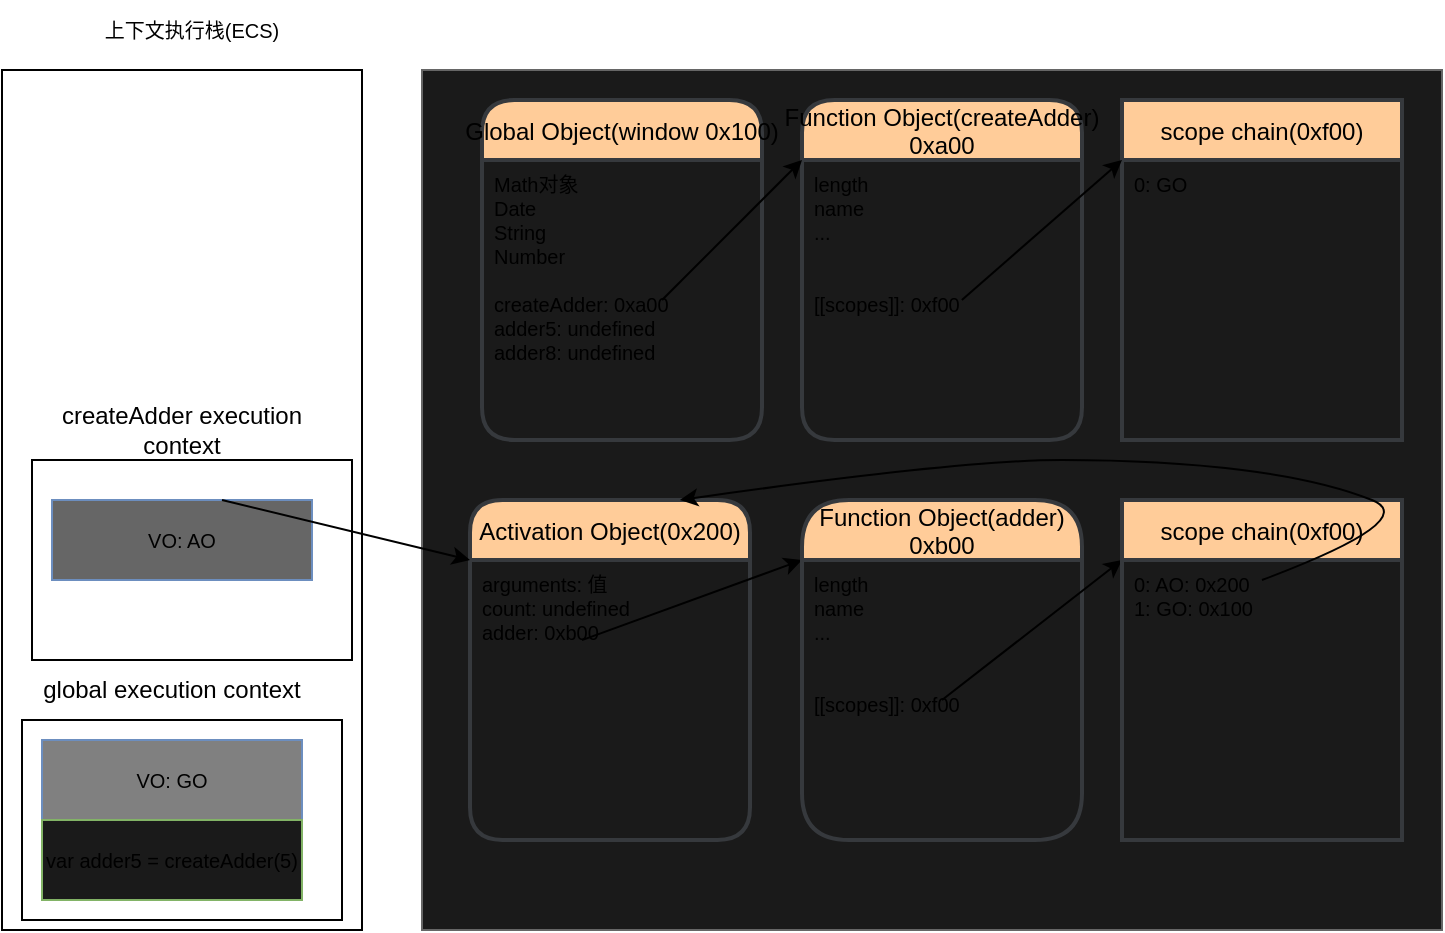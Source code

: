 <mxfile>
    <diagram id="AXxatCRUKznqka62ZePl" name="第一次createAdder()形成执行上下文">
        <mxGraphModel dx="735" dy="614" grid="1" gridSize="10" guides="1" tooltips="1" connect="1" arrows="1" fold="1" page="1" pageScale="1" pageWidth="827" pageHeight="1169" math="0" shadow="0">
            <root>
                <mxCell id="0"/>
                <mxCell id="1" parent="0"/>
                <mxCell id="D4nUY28Q-Z6qgroRna0m-1" value="" style="rounded=0;whiteSpace=wrap;html=1;" parent="1" vertex="1">
                    <mxGeometry x="40" y="155" width="180" height="430" as="geometry"/>
                </mxCell>
                <mxCell id="D4nUY28Q-Z6qgroRna0m-2" value="" style="rounded=0;whiteSpace=wrap;html=1;fillColor=#1A1A1A;strokeColor=#666666;fontColor=#333333;" parent="1" vertex="1">
                    <mxGeometry x="250" y="155" width="510" height="430" as="geometry"/>
                </mxCell>
                <mxCell id="D4nUY28Q-Z6qgroRna0m-3" value="Global Object(window 0x100)" style="swimlane;childLayout=stackLayout;horizontal=1;startSize=30;horizontalStack=0;rounded=1;fontSize=12;fontStyle=0;strokeWidth=2;resizeParent=0;resizeLast=1;shadow=0;dashed=0;align=center;fillColor=#ffcc99;strokeColor=#36393d;arcSize=18;" parent="1" vertex="1">
                    <mxGeometry x="280" y="170" width="140" height="170" as="geometry"/>
                </mxCell>
                <mxCell id="D4nUY28Q-Z6qgroRna0m-4" value="Math对象&#10;Date&#10;String&#10;Number&#10;&#10;createAdder: 0xa00&#10;adder5: undefined&#10;adder8: undefined" style="align=left;strokeColor=none;fillColor=none;spacingLeft=4;fontSize=10;verticalAlign=top;resizable=0;rotatable=0;part=1;" parent="D4nUY28Q-Z6qgroRna0m-3" vertex="1">
                    <mxGeometry y="30" width="140" height="140" as="geometry"/>
                </mxCell>
                <mxCell id="D4nUY28Q-Z6qgroRna0m-5" value="上下文执行栈(ECS)" style="text;html=1;strokeColor=none;fillColor=none;align=center;verticalAlign=middle;whiteSpace=wrap;rounded=0;fontSize=10;" parent="1" vertex="1">
                    <mxGeometry x="90" y="120" width="90" height="30" as="geometry"/>
                </mxCell>
                <mxCell id="D4nUY28Q-Z6qgroRna0m-6" value="" style="rounded=0;whiteSpace=wrap;html=1;fontSize=10;" parent="1" vertex="1">
                    <mxGeometry x="50" y="480" width="160" height="100" as="geometry"/>
                </mxCell>
                <mxCell id="D4nUY28Q-Z6qgroRna0m-7" value="VO: GO" style="rounded=0;whiteSpace=wrap;html=1;fontSize=10;fillColor=#808080;strokeColor=#6c8ebf;" parent="1" vertex="1">
                    <mxGeometry x="60" y="490" width="130" height="40" as="geometry"/>
                </mxCell>
                <mxCell id="D4nUY28Q-Z6qgroRna0m-8" value="var adder5 = createAdder(5)" style="rounded=0;whiteSpace=wrap;html=1;fontSize=10;fillColor=#1A1A1A;strokeColor=#82b366;" parent="1" vertex="1">
                    <mxGeometry x="60" y="530" width="130" height="40" as="geometry"/>
                </mxCell>
                <mxCell id="D4nUY28Q-Z6qgroRna0m-9" value="Function Object(createAdder)&#10;0xa00" style="swimlane;childLayout=stackLayout;horizontal=1;startSize=30;horizontalStack=0;rounded=1;fontSize=12;fontStyle=0;strokeWidth=2;resizeParent=0;resizeLast=1;shadow=0;dashed=0;align=center;fillColor=#ffcc99;strokeColor=#36393d;arcSize=18;" parent="1" vertex="1">
                    <mxGeometry x="440" y="170" width="140" height="170" as="geometry"/>
                </mxCell>
                <mxCell id="D4nUY28Q-Z6qgroRna0m-10" value="length&#10;name&#10;...&#10;&#10;&#10;[[scopes]]: 0xf00" style="align=left;strokeColor=none;fillColor=none;spacingLeft=4;fontSize=10;verticalAlign=top;resizable=0;rotatable=0;part=1;" parent="D4nUY28Q-Z6qgroRna0m-9" vertex="1">
                    <mxGeometry y="30" width="140" height="140" as="geometry"/>
                </mxCell>
                <mxCell id="D4nUY28Q-Z6qgroRna0m-12" value="scope chain(0xf00)" style="swimlane;childLayout=stackLayout;horizontal=1;startSize=30;horizontalStack=0;rounded=1;fontSize=12;fontStyle=0;strokeWidth=2;resizeParent=0;resizeLast=1;shadow=0;dashed=0;align=center;fillColor=#ffcc99;strokeColor=#36393d;arcSize=0;" parent="1" vertex="1">
                    <mxGeometry x="600" y="170" width="140" height="170" as="geometry"/>
                </mxCell>
                <mxCell id="D4nUY28Q-Z6qgroRna0m-13" value="0: GO" style="align=left;strokeColor=none;fillColor=none;spacingLeft=4;fontSize=10;verticalAlign=top;resizable=0;rotatable=0;part=1;" parent="D4nUY28Q-Z6qgroRna0m-12" vertex="1">
                    <mxGeometry y="30" width="140" height="140" as="geometry"/>
                </mxCell>
                <mxCell id="D4nUY28Q-Z6qgroRna0m-14" value="" style="endArrow=classic;html=1;entryX=0;entryY=0;entryDx=0;entryDy=0;exitX=0.643;exitY=0.5;exitDx=0;exitDy=0;exitPerimeter=0;" parent="1" source="D4nUY28Q-Z6qgroRna0m-4" target="D4nUY28Q-Z6qgroRna0m-10" edge="1">
                    <mxGeometry width="50" height="50" relative="1" as="geometry">
                        <mxPoint x="440" y="450" as="sourcePoint"/>
                        <mxPoint x="490" y="400" as="targetPoint"/>
                    </mxGeometry>
                </mxCell>
                <mxCell id="D4nUY28Q-Z6qgroRna0m-15" value="" style="endArrow=classic;html=1;entryX=0;entryY=0;entryDx=0;entryDy=0;exitX=0.571;exitY=0.5;exitDx=0;exitDy=0;exitPerimeter=0;" parent="1" source="D4nUY28Q-Z6qgroRna0m-10" edge="1">
                    <mxGeometry width="50" height="50" relative="1" as="geometry">
                        <mxPoint x="530.02" y="270" as="sourcePoint"/>
                        <mxPoint x="600.0" y="200.0" as="targetPoint"/>
                    </mxGeometry>
                </mxCell>
                <mxCell id="D4nUY28Q-Z6qgroRna0m-16" value="global execution context" style="text;html=1;strokeColor=none;fillColor=none;align=center;verticalAlign=middle;whiteSpace=wrap;rounded=0;" parent="1" vertex="1">
                    <mxGeometry x="50" y="450" width="150" height="30" as="geometry"/>
                </mxCell>
                <mxCell id="D4nUY28Q-Z6qgroRna0m-17" value="createAdder execution context" style="text;html=1;strokeColor=none;fillColor=none;align=center;verticalAlign=middle;whiteSpace=wrap;rounded=0;" parent="1" vertex="1">
                    <mxGeometry x="50" y="320" width="160" height="30" as="geometry"/>
                </mxCell>
                <mxCell id="D4nUY28Q-Z6qgroRna0m-18" value="" style="rounded=0;whiteSpace=wrap;html=1;fontSize=10;" parent="1" vertex="1">
                    <mxGeometry x="55" y="350" width="160" height="100" as="geometry"/>
                </mxCell>
                <mxCell id="D4nUY28Q-Z6qgroRna0m-19" value="VO: AO" style="rounded=0;whiteSpace=wrap;html=1;fontSize=10;fillColor=#666666;strokeColor=#6c8ebf;" parent="1" vertex="1">
                    <mxGeometry x="65" y="370" width="130" height="40" as="geometry"/>
                </mxCell>
                <mxCell id="D4nUY28Q-Z6qgroRna0m-20" value="Activation Object(0x200)" style="swimlane;childLayout=stackLayout;horizontal=1;startSize=30;horizontalStack=0;rounded=1;fontSize=12;fontStyle=0;strokeWidth=2;resizeParent=0;resizeLast=1;shadow=0;dashed=0;align=center;fillColor=#ffcc99;strokeColor=#36393d;arcSize=18;" parent="1" vertex="1">
                    <mxGeometry x="274" y="370" width="140" height="170" as="geometry"/>
                </mxCell>
                <mxCell id="D4nUY28Q-Z6qgroRna0m-21" value="" style="endArrow=classic;html=1;entryX=0;entryY=0;entryDx=0;entryDy=0;exitX=0.4;exitY=0.286;exitDx=0;exitDy=0;exitPerimeter=0;" parent="D4nUY28Q-Z6qgroRna0m-20" source="D4nUY28Q-Z6qgroRna0m-22" edge="1">
                    <mxGeometry width="50" height="50" relative="1" as="geometry">
                        <mxPoint x="96.02" y="100" as="sourcePoint"/>
                        <mxPoint x="166" y="30" as="targetPoint"/>
                    </mxGeometry>
                </mxCell>
                <mxCell id="D4nUY28Q-Z6qgroRna0m-22" value="arguments: 值&#10;count: undefined&#10;adder: 0xb00" style="align=left;strokeColor=none;fillColor=none;spacingLeft=4;fontSize=10;verticalAlign=top;resizable=0;rotatable=0;part=1;" parent="D4nUY28Q-Z6qgroRna0m-20" vertex="1">
                    <mxGeometry y="30" width="140" height="140" as="geometry"/>
                </mxCell>
                <mxCell id="D4nUY28Q-Z6qgroRna0m-23" value="Function Object(adder)&#10;0xb00" style="swimlane;childLayout=stackLayout;horizontal=1;startSize=30;horizontalStack=0;rounded=1;fontSize=12;fontStyle=0;strokeWidth=2;resizeParent=0;resizeLast=1;shadow=0;dashed=0;align=center;fillColor=#ffcc99;strokeColor=#36393d;arcSize=26;" parent="1" vertex="1">
                    <mxGeometry x="440" y="370" width="140" height="170" as="geometry"/>
                </mxCell>
                <mxCell id="D4nUY28Q-Z6qgroRna0m-24" value="" style="endArrow=classic;html=1;entryX=0;entryY=0;entryDx=0;entryDy=0;exitX=0.571;exitY=0.5;exitDx=0;exitDy=0;exitPerimeter=0;" parent="D4nUY28Q-Z6qgroRna0m-23" target="D4nUY28Q-Z6qgroRna0m-27" edge="1">
                    <mxGeometry width="50" height="50" relative="1" as="geometry">
                        <mxPoint x="70.0" y="100" as="sourcePoint"/>
                        <mxPoint x="150.06" y="30" as="targetPoint"/>
                    </mxGeometry>
                </mxCell>
                <mxCell id="D4nUY28Q-Z6qgroRna0m-25" value="length&#10;name&#10;...&#10;&#10;&#10;[[scopes]]: 0xf00" style="align=left;strokeColor=none;fillColor=none;spacingLeft=4;fontSize=10;verticalAlign=top;resizable=0;rotatable=0;part=1;" parent="D4nUY28Q-Z6qgroRna0m-23" vertex="1">
                    <mxGeometry y="30" width="140" height="140" as="geometry"/>
                </mxCell>
                <mxCell id="D4nUY28Q-Z6qgroRna0m-26" value="scope chain(0xf00)" style="swimlane;childLayout=stackLayout;horizontal=1;startSize=30;horizontalStack=0;rounded=1;fontSize=12;fontStyle=0;strokeWidth=2;resizeParent=0;resizeLast=1;shadow=0;dashed=0;align=center;fillColor=#ffcc99;strokeColor=#36393d;arcSize=0;" parent="1" vertex="1">
                    <mxGeometry x="600" y="370" width="140" height="170" as="geometry"/>
                </mxCell>
                <mxCell id="18ObV4sVGDqjwWv7Kxka-2" value="" style="curved=1;endArrow=classic;html=1;fontSize=10;entryX=0.75;entryY=0;entryDx=0;entryDy=0;" parent="D4nUY28Q-Z6qgroRna0m-26" target="D4nUY28Q-Z6qgroRna0m-20" edge="1">
                    <mxGeometry width="50" height="50" relative="1" as="geometry">
                        <mxPoint x="70" y="40" as="sourcePoint"/>
                        <mxPoint x="120" y="-10" as="targetPoint"/>
                        <Array as="points">
                            <mxPoint x="150" y="10"/>
                            <mxPoint x="100" y="-10"/>
                            <mxPoint x="20" y="-20"/>
                            <mxPoint x="-80" y="-20"/>
                        </Array>
                    </mxGeometry>
                </mxCell>
                <mxCell id="D4nUY28Q-Z6qgroRna0m-27" value="0: AO: 0x200&#10;1: GO: 0x100" style="align=left;strokeColor=none;fillColor=none;spacingLeft=4;fontSize=10;verticalAlign=top;resizable=0;rotatable=0;part=1;" parent="D4nUY28Q-Z6qgroRna0m-26" vertex="1">
                    <mxGeometry y="30" width="140" height="140" as="geometry"/>
                </mxCell>
                <mxCell id="D4nUY28Q-Z6qgroRna0m-29" value="" style="endArrow=classic;html=1;entryX=0;entryY=0;entryDx=0;entryDy=0;exitX=0.4;exitY=0.286;exitDx=0;exitDy=0;exitPerimeter=0;" parent="1" target="D4nUY28Q-Z6qgroRna0m-22" edge="1">
                    <mxGeometry width="50" height="50" relative="1" as="geometry">
                        <mxPoint x="150" y="370" as="sourcePoint"/>
                        <mxPoint x="260" y="329.96" as="targetPoint"/>
                    </mxGeometry>
                </mxCell>
            </root>
        </mxGraphModel>
    </diagram>
    <diagram id="uLGjIXd_daF9JAu25Qmv" name="第一次调用createAdder">
        <mxGraphModel dx="735" dy="614" grid="1" gridSize="10" guides="1" tooltips="1" connect="1" arrows="1" fold="1" page="1" pageScale="1" pageWidth="827" pageHeight="1169" math="0" shadow="0">
            <root>
                <mxCell id="0"/>
                <mxCell id="1" parent="0"/>
                <mxCell id="2" value="" style="rounded=0;whiteSpace=wrap;html=1;" parent="1" vertex="1">
                    <mxGeometry x="40" y="155" width="180" height="430" as="geometry"/>
                </mxCell>
                <mxCell id="3" value="" style="rounded=0;whiteSpace=wrap;html=1;fillColor=#1A1A1A;strokeColor=#666666;fontColor=#333333;" parent="1" vertex="1">
                    <mxGeometry x="250" y="155" width="510" height="430" as="geometry"/>
                </mxCell>
                <mxCell id="14" value="Global Object(window 0x100)" style="swimlane;childLayout=stackLayout;horizontal=1;startSize=30;horizontalStack=0;rounded=1;fontSize=12;fontStyle=0;strokeWidth=2;resizeParent=0;resizeLast=1;shadow=0;dashed=0;align=center;fillColor=#ffcc99;strokeColor=#36393d;arcSize=18;" parent="1" vertex="1">
                    <mxGeometry x="280" y="170" width="140" height="170" as="geometry"/>
                </mxCell>
                <mxCell id="15" value="Math对象&#10;Date&#10;String&#10;Number&#10;&#10;createAdder: 0xa00&#10;adder5: 0xb00&#10;adder8: undefined" style="align=left;strokeColor=none;fillColor=none;spacingLeft=4;fontSize=10;verticalAlign=top;resizable=0;rotatable=0;part=1;" parent="14" vertex="1">
                    <mxGeometry y="30" width="140" height="140" as="geometry"/>
                </mxCell>
                <mxCell id="16" value="上下文执行栈(ECS)" style="text;html=1;strokeColor=none;fillColor=none;align=center;verticalAlign=middle;whiteSpace=wrap;rounded=0;fontSize=10;" parent="1" vertex="1">
                    <mxGeometry x="90" y="120" width="90" height="30" as="geometry"/>
                </mxCell>
                <mxCell id="17" value="" style="rounded=0;whiteSpace=wrap;html=1;fontSize=10;" parent="1" vertex="1">
                    <mxGeometry x="50" y="480" width="160" height="100" as="geometry"/>
                </mxCell>
                <mxCell id="22" value="VO: GO" style="rounded=0;whiteSpace=wrap;html=1;fontSize=10;fillColor=#808080;strokeColor=#6c8ebf;" parent="1" vertex="1">
                    <mxGeometry x="60" y="490" width="130" height="40" as="geometry"/>
                </mxCell>
                <mxCell id="ojZpSLEChP-QJi4USLrU-22" value="var adder5 = 0xb00" style="rounded=0;whiteSpace=wrap;html=1;fontSize=10;fillColor=#1A1A1A;strokeColor=#82b366;" parent="1" vertex="1">
                    <mxGeometry x="60" y="530" width="130" height="40" as="geometry"/>
                </mxCell>
                <mxCell id="27" value="Function Object(createAdder)&#10;0xa00" style="swimlane;childLayout=stackLayout;horizontal=1;startSize=30;horizontalStack=0;rounded=1;fontSize=12;fontStyle=0;strokeWidth=2;resizeParent=0;resizeLast=1;shadow=0;dashed=0;align=center;fillColor=#ffcc99;strokeColor=#36393d;arcSize=18;" parent="1" vertex="1">
                    <mxGeometry x="440" y="170" width="140" height="170" as="geometry"/>
                </mxCell>
                <mxCell id="28" value="length&#10;name&#10;...&#10;&#10;&#10;[[scopes]]: 0xf00" style="align=left;strokeColor=none;fillColor=none;spacingLeft=4;fontSize=10;verticalAlign=top;resizable=0;rotatable=0;part=1;" parent="27" vertex="1">
                    <mxGeometry y="30" width="140" height="140" as="geometry"/>
                </mxCell>
                <mxCell id="31" value="scope chain(0xf00)" style="swimlane;childLayout=stackLayout;horizontal=1;startSize=30;horizontalStack=0;rounded=1;fontSize=12;fontStyle=0;strokeWidth=2;resizeParent=0;resizeLast=1;shadow=0;dashed=0;align=center;fillColor=#ffcc99;strokeColor=#36393d;arcSize=0;" parent="1" vertex="1">
                    <mxGeometry x="600" y="170" width="140" height="170" as="geometry"/>
                </mxCell>
                <mxCell id="32" value="0: GO" style="align=left;strokeColor=none;fillColor=none;spacingLeft=4;fontSize=10;verticalAlign=top;resizable=0;rotatable=0;part=1;" parent="31" vertex="1">
                    <mxGeometry y="30" width="140" height="140" as="geometry"/>
                </mxCell>
                <mxCell id="35" value="" style="endArrow=classic;html=1;entryX=0;entryY=0;entryDx=0;entryDy=0;exitX=0.643;exitY=0.5;exitDx=0;exitDy=0;exitPerimeter=0;" parent="1" source="15" target="28" edge="1">
                    <mxGeometry width="50" height="50" relative="1" as="geometry">
                        <mxPoint x="440" y="450" as="sourcePoint"/>
                        <mxPoint x="490" y="400" as="targetPoint"/>
                    </mxGeometry>
                </mxCell>
                <mxCell id="36" value="" style="endArrow=classic;html=1;entryX=0;entryY=0;entryDx=0;entryDy=0;exitX=0.571;exitY=0.5;exitDx=0;exitDy=0;exitPerimeter=0;" parent="1" source="28" edge="1">
                    <mxGeometry width="50" height="50" relative="1" as="geometry">
                        <mxPoint x="530.02" y="270" as="sourcePoint"/>
                        <mxPoint x="600" y="200" as="targetPoint"/>
                    </mxGeometry>
                </mxCell>
                <mxCell id="37" value="global execution context" style="text;html=1;strokeColor=none;fillColor=none;align=center;verticalAlign=middle;whiteSpace=wrap;rounded=0;" parent="1" vertex="1">
                    <mxGeometry x="50" y="450" width="150" height="30" as="geometry"/>
                </mxCell>
                <mxCell id="39" value="createAdder execution context" style="text;html=1;strokeColor=none;fillColor=none;align=center;verticalAlign=middle;whiteSpace=wrap;rounded=0;" parent="1" vertex="1">
                    <mxGeometry x="50" y="320" width="160" height="30" as="geometry"/>
                </mxCell>
                <mxCell id="40" value="" style="rounded=0;whiteSpace=wrap;html=1;fontSize=10;" parent="1" vertex="1">
                    <mxGeometry x="55" y="350" width="160" height="100" as="geometry"/>
                </mxCell>
                <mxCell id="41" value="VO: AO" style="rounded=0;whiteSpace=wrap;html=1;fontSize=10;fillColor=#808080;strokeColor=#6c8ebf;" parent="1" vertex="1">
                    <mxGeometry x="70" y="360" width="130" height="40" as="geometry"/>
                </mxCell>
                <mxCell id="42" value="Activation Object(0x200)" style="swimlane;childLayout=stackLayout;horizontal=1;startSize=30;horizontalStack=0;rounded=1;fontSize=12;fontStyle=0;strokeWidth=2;resizeParent=0;resizeLast=1;shadow=0;dashed=0;align=center;fillColor=#ffcc99;strokeColor=#36393d;arcSize=18;" parent="1" vertex="1">
                    <mxGeometry x="274" y="370" width="140" height="170" as="geometry"/>
                </mxCell>
                <mxCell id="49" value="" style="endArrow=classic;html=1;entryX=0;entryY=0;entryDx=0;entryDy=0;exitX=0.4;exitY=0.286;exitDx=0;exitDy=0;exitPerimeter=0;" parent="42" source="43" edge="1">
                    <mxGeometry width="50" height="50" relative="1" as="geometry">
                        <mxPoint x="96.02" y="100" as="sourcePoint"/>
                        <mxPoint x="166" y="30" as="targetPoint"/>
                    </mxGeometry>
                </mxCell>
                <mxCell id="43" value="arguments: 值&#10;count: 5&#10;adder: 0xb00" style="align=left;strokeColor=none;fillColor=none;spacingLeft=4;fontSize=10;verticalAlign=top;resizable=0;rotatable=0;part=1;" parent="42" vertex="1">
                    <mxGeometry y="30" width="140" height="140" as="geometry"/>
                </mxCell>
                <mxCell id="44" value="Function Object(adder)&#10;0xb00" style="swimlane;childLayout=stackLayout;horizontal=1;startSize=30;horizontalStack=0;rounded=1;fontSize=12;fontStyle=0;strokeWidth=2;resizeParent=0;resizeLast=1;shadow=0;dashed=0;align=center;fillColor=#ffcc99;strokeColor=#36393d;arcSize=26;" parent="1" vertex="1">
                    <mxGeometry x="435" y="370" width="140" height="170" as="geometry"/>
                </mxCell>
                <mxCell id="48" value="" style="endArrow=classic;html=1;exitX=0.571;exitY=0.5;exitDx=0;exitDy=0;exitPerimeter=0;entryX=0;entryY=0;entryDx=0;entryDy=0;" parent="44" target="46" edge="1">
                    <mxGeometry width="50" height="50" relative="1" as="geometry">
                        <mxPoint x="70.0" y="100" as="sourcePoint"/>
                        <mxPoint x="150.06" y="30" as="targetPoint"/>
                    </mxGeometry>
                </mxCell>
                <mxCell id="45" value="length&#10;name&#10;...&#10;&#10;&#10;[[scopes]]: 0xf00" style="align=left;strokeColor=none;fillColor=none;spacingLeft=4;fontSize=10;verticalAlign=top;resizable=0;rotatable=0;part=1;" parent="44" vertex="1">
                    <mxGeometry y="30" width="140" height="140" as="geometry"/>
                </mxCell>
                <mxCell id="46" value="scope chain(0xf00)" style="swimlane;childLayout=stackLayout;horizontal=1;startSize=30;horizontalStack=0;rounded=1;fontSize=12;fontStyle=0;strokeWidth=2;resizeParent=0;resizeLast=1;shadow=0;dashed=0;align=center;fillColor=#ffcc99;strokeColor=#36393d;arcSize=0;" parent="1" vertex="1">
                    <mxGeometry x="600" y="370" width="140" height="170" as="geometry"/>
                </mxCell>
                <mxCell id="47" value="0: AO: 0x200&#10;1: GO: 0x100" style="align=left;strokeColor=none;fillColor=none;spacingLeft=4;fontSize=10;verticalAlign=top;resizable=0;rotatable=0;part=1;" parent="46" vertex="1">
                    <mxGeometry y="30" width="140" height="140" as="geometry"/>
                </mxCell>
                <mxCell id="50" value="" style="endArrow=classic;html=1;exitX=0.571;exitY=0.5;exitDx=0;exitDy=0;exitPerimeter=0;" parent="1" edge="1">
                    <mxGeometry width="50" height="50" relative="1" as="geometry">
                        <mxPoint x="650" y="410" as="sourcePoint"/>
                        <mxPoint x="410" y="390" as="targetPoint"/>
                        <Array as="points"/>
                    </mxGeometry>
                </mxCell>
                <mxCell id="51" value="" style="endArrow=classic;html=1;entryX=0;entryY=0;entryDx=0;entryDy=0;exitX=0.4;exitY=0.286;exitDx=0;exitDy=0;exitPerimeter=0;" parent="1" target="43" edge="1">
                    <mxGeometry width="50" height="50" relative="1" as="geometry">
                        <mxPoint x="150" y="370.0" as="sourcePoint"/>
                        <mxPoint x="260" y="329.96" as="targetPoint"/>
                    </mxGeometry>
                </mxCell>
                <mxCell id="52" value="" style="endArrow=classic;html=1;exitX=0.429;exitY=0.643;exitDx=0;exitDy=0;exitPerimeter=0;" parent="1" source="15" target="44" edge="1">
                    <mxGeometry width="50" height="50" relative="1" as="geometry">
                        <mxPoint x="360" y="290" as="sourcePoint"/>
                        <mxPoint x="429.98" y="220" as="targetPoint"/>
                    </mxGeometry>
                </mxCell>
            </root>
        </mxGraphModel>
    </diagram>
    <diagram name="调用createAdder完成" id="d71PNtZi-C5DhMlJVRgf">
        <mxGraphModel dx="735" dy="614" grid="1" gridSize="10" guides="1" tooltips="1" connect="1" arrows="1" fold="1" page="1" pageScale="1" pageWidth="827" pageHeight="1169" math="0" shadow="0">
            <root>
                <mxCell id="Z9lB0SXn3vbgjqZ5-MK4-0"/>
                <mxCell id="Z9lB0SXn3vbgjqZ5-MK4-1" parent="Z9lB0SXn3vbgjqZ5-MK4-0"/>
                <mxCell id="Z9lB0SXn3vbgjqZ5-MK4-2" value="" style="rounded=0;whiteSpace=wrap;html=1;" parent="Z9lB0SXn3vbgjqZ5-MK4-1" vertex="1">
                    <mxGeometry x="40" y="305" width="180" height="430" as="geometry"/>
                </mxCell>
                <mxCell id="Z9lB0SXn3vbgjqZ5-MK4-3" value="" style="rounded=0;whiteSpace=wrap;html=1;fillColor=#1A1A1A;strokeColor=#666666;fontColor=#333333;" parent="Z9lB0SXn3vbgjqZ5-MK4-1" vertex="1">
                    <mxGeometry x="250" y="155" width="510" height="605" as="geometry"/>
                </mxCell>
                <mxCell id="Z9lB0SXn3vbgjqZ5-MK4-4" value="Global Object(window 0x100)" style="swimlane;childLayout=stackLayout;horizontal=1;startSize=30;horizontalStack=0;rounded=1;fontSize=12;fontStyle=0;strokeWidth=2;resizeParent=0;resizeLast=1;shadow=0;dashed=0;align=center;fillColor=#ffcc99;strokeColor=#36393d;arcSize=18;" parent="Z9lB0SXn3vbgjqZ5-MK4-1" vertex="1">
                    <mxGeometry x="280" y="170" width="140" height="170" as="geometry"/>
                </mxCell>
                <mxCell id="Z9lB0SXn3vbgjqZ5-MK4-5" value="Math对象&#10;Date&#10;String&#10;Number&#10;&#10;createAdder: 0xa00&#10;adder5: 0xb00&#10;adder8: undefined" style="align=left;strokeColor=none;fillColor=none;spacingLeft=4;fontSize=10;verticalAlign=top;resizable=0;rotatable=0;part=1;" parent="Z9lB0SXn3vbgjqZ5-MK4-4" vertex="1">
                    <mxGeometry y="30" width="140" height="140" as="geometry"/>
                </mxCell>
                <mxCell id="Z9lB0SXn3vbgjqZ5-MK4-6" value="上下文执行栈(ECS)" style="text;html=1;strokeColor=none;fillColor=none;align=center;verticalAlign=middle;whiteSpace=wrap;rounded=0;fontSize=10;" parent="Z9lB0SXn3vbgjqZ5-MK4-1" vertex="1">
                    <mxGeometry x="90" y="270" width="90" height="30" as="geometry"/>
                </mxCell>
                <mxCell id="Z9lB0SXn3vbgjqZ5-MK4-7" value="" style="rounded=0;whiteSpace=wrap;html=1;fontSize=10;" parent="Z9lB0SXn3vbgjqZ5-MK4-1" vertex="1">
                    <mxGeometry x="50" y="630" width="160" height="100" as="geometry"/>
                </mxCell>
                <mxCell id="Z9lB0SXn3vbgjqZ5-MK4-8" value="VO: GO" style="rounded=0;whiteSpace=wrap;html=1;fontSize=10;fillColor=#333333;strokeColor=#6c8ebf;" parent="Z9lB0SXn3vbgjqZ5-MK4-1" vertex="1">
                    <mxGeometry x="60" y="640" width="130" height="40" as="geometry"/>
                </mxCell>
                <mxCell id="Z9lB0SXn3vbgjqZ5-MK4-9" value="var adder5 = 0xb00" style="rounded=0;whiteSpace=wrap;html=1;fontSize=10;fillColor=#808080;strokeColor=#82b366;" parent="Z9lB0SXn3vbgjqZ5-MK4-1" vertex="1">
                    <mxGeometry x="60" y="680" width="130" height="40" as="geometry"/>
                </mxCell>
                <mxCell id="Z9lB0SXn3vbgjqZ5-MK4-10" value="Function Object(createAdder)&#10;0xa00" style="swimlane;childLayout=stackLayout;horizontal=1;startSize=30;horizontalStack=0;rounded=1;fontSize=12;fontStyle=0;strokeWidth=2;resizeParent=0;resizeLast=1;shadow=0;dashed=0;align=center;fillColor=#ffcc99;strokeColor=#36393d;arcSize=18;" parent="Z9lB0SXn3vbgjqZ5-MK4-1" vertex="1">
                    <mxGeometry x="440" y="170" width="140" height="170" as="geometry"/>
                </mxCell>
                <mxCell id="Z9lB0SXn3vbgjqZ5-MK4-11" value="length&#10;name&#10;...&#10;&#10;&#10;[[scopes]]: 0xf00" style="align=left;strokeColor=none;fillColor=none;spacingLeft=4;fontSize=10;verticalAlign=top;resizable=0;rotatable=0;part=1;" parent="Z9lB0SXn3vbgjqZ5-MK4-10" vertex="1">
                    <mxGeometry y="30" width="140" height="140" as="geometry"/>
                </mxCell>
                <mxCell id="Z9lB0SXn3vbgjqZ5-MK4-12" value="scope chain(0xf00)" style="swimlane;childLayout=stackLayout;horizontal=1;startSize=30;horizontalStack=0;rounded=1;fontSize=12;fontStyle=0;strokeWidth=2;resizeParent=0;resizeLast=1;shadow=0;dashed=0;align=center;fillColor=#ffcc99;strokeColor=#36393d;arcSize=0;" parent="Z9lB0SXn3vbgjqZ5-MK4-1" vertex="1">
                    <mxGeometry x="600" y="170" width="140" height="170" as="geometry"/>
                </mxCell>
                <mxCell id="Z9lB0SXn3vbgjqZ5-MK4-13" value="0: GO" style="align=left;strokeColor=none;fillColor=none;spacingLeft=4;fontSize=10;verticalAlign=top;resizable=0;rotatable=0;part=1;" parent="Z9lB0SXn3vbgjqZ5-MK4-12" vertex="1">
                    <mxGeometry y="30" width="140" height="140" as="geometry"/>
                </mxCell>
                <mxCell id="Z9lB0SXn3vbgjqZ5-MK4-14" value="" style="endArrow=classic;html=1;entryX=0;entryY=0;entryDx=0;entryDy=0;exitX=0.643;exitY=0.5;exitDx=0;exitDy=0;exitPerimeter=0;" parent="Z9lB0SXn3vbgjqZ5-MK4-1" source="Z9lB0SXn3vbgjqZ5-MK4-5" target="Z9lB0SXn3vbgjqZ5-MK4-11" edge="1">
                    <mxGeometry width="50" height="50" relative="1" as="geometry">
                        <mxPoint x="440" y="450" as="sourcePoint"/>
                        <mxPoint x="490" y="400" as="targetPoint"/>
                    </mxGeometry>
                </mxCell>
                <mxCell id="Z9lB0SXn3vbgjqZ5-MK4-15" value="" style="endArrow=classic;html=1;entryX=0;entryY=0;entryDx=0;entryDy=0;exitX=0.571;exitY=0.5;exitDx=0;exitDy=0;exitPerimeter=0;" parent="Z9lB0SXn3vbgjqZ5-MK4-1" source="Z9lB0SXn3vbgjqZ5-MK4-11" edge="1">
                    <mxGeometry width="50" height="50" relative="1" as="geometry">
                        <mxPoint x="530.02" y="270" as="sourcePoint"/>
                        <mxPoint x="600" y="200" as="targetPoint"/>
                    </mxGeometry>
                </mxCell>
                <mxCell id="Z9lB0SXn3vbgjqZ5-MK4-16" value="global execution context" style="text;html=1;strokeColor=none;fillColor=none;align=center;verticalAlign=middle;whiteSpace=wrap;rounded=0;" parent="Z9lB0SXn3vbgjqZ5-MK4-1" vertex="1">
                    <mxGeometry x="50" y="600" width="150" height="30" as="geometry"/>
                </mxCell>
                <mxCell id="Z9lB0SXn3vbgjqZ5-MK4-20" value="Activation Object(0x200)" style="swimlane;childLayout=stackLayout;horizontal=1;startSize=30;horizontalStack=0;rounded=1;fontSize=12;fontStyle=0;strokeWidth=2;resizeParent=0;resizeLast=1;shadow=0;dashed=0;align=center;fillColor=#ffcc99;strokeColor=#36393d;arcSize=18;" parent="Z9lB0SXn3vbgjqZ5-MK4-1" vertex="1">
                    <mxGeometry x="274" y="370" width="140" height="170" as="geometry"/>
                </mxCell>
                <mxCell id="Z9lB0SXn3vbgjqZ5-MK4-21" value="" style="endArrow=classic;html=1;entryX=0;entryY=0;entryDx=0;entryDy=0;exitX=0.4;exitY=0.286;exitDx=0;exitDy=0;exitPerimeter=0;" parent="Z9lB0SXn3vbgjqZ5-MK4-20" source="Z9lB0SXn3vbgjqZ5-MK4-22" edge="1">
                    <mxGeometry width="50" height="50" relative="1" as="geometry">
                        <mxPoint x="96.02" y="100" as="sourcePoint"/>
                        <mxPoint x="166" y="30" as="targetPoint"/>
                    </mxGeometry>
                </mxCell>
                <mxCell id="Z9lB0SXn3vbgjqZ5-MK4-22" value="arguments: 值&#10;count: 5&#10;adder: 0xb00" style="align=left;strokeColor=none;fillColor=none;spacingLeft=4;fontSize=10;verticalAlign=top;resizable=0;rotatable=0;part=1;" parent="Z9lB0SXn3vbgjqZ5-MK4-20" vertex="1">
                    <mxGeometry y="30" width="140" height="140" as="geometry"/>
                </mxCell>
                <mxCell id="Z9lB0SXn3vbgjqZ5-MK4-23" value="Function Object(adder)&#10;0xb00" style="swimlane;childLayout=stackLayout;horizontal=1;startSize=30;horizontalStack=0;rounded=1;fontSize=12;fontStyle=0;strokeWidth=2;resizeParent=0;resizeLast=1;shadow=0;dashed=0;align=center;fillColor=#ffcc99;strokeColor=#36393d;arcSize=26;" parent="Z9lB0SXn3vbgjqZ5-MK4-1" vertex="1">
                    <mxGeometry x="440" y="370" width="140" height="170" as="geometry"/>
                </mxCell>
                <mxCell id="Z9lB0SXn3vbgjqZ5-MK4-24" value="" style="endArrow=classic;html=1;entryX=0;entryY=0;entryDx=0;entryDy=0;exitX=0.571;exitY=0.5;exitDx=0;exitDy=0;exitPerimeter=0;" parent="Z9lB0SXn3vbgjqZ5-MK4-23" target="Z9lB0SXn3vbgjqZ5-MK4-27" edge="1">
                    <mxGeometry width="50" height="50" relative="1" as="geometry">
                        <mxPoint x="70.0" y="100" as="sourcePoint"/>
                        <mxPoint x="150.06" y="30" as="targetPoint"/>
                    </mxGeometry>
                </mxCell>
                <mxCell id="Z9lB0SXn3vbgjqZ5-MK4-25" value="length&#10;name&#10;...&#10;&#10;&#10;[[scopes]]: 0xf00" style="align=left;strokeColor=none;fillColor=none;spacingLeft=4;fontSize=10;verticalAlign=top;resizable=0;rotatable=0;part=1;" parent="Z9lB0SXn3vbgjqZ5-MK4-23" vertex="1">
                    <mxGeometry y="30" width="140" height="140" as="geometry"/>
                </mxCell>
                <mxCell id="Z9lB0SXn3vbgjqZ5-MK4-26" value="scope chain(0xf00)" style="swimlane;childLayout=stackLayout;horizontal=1;startSize=30;horizontalStack=0;rounded=1;fontSize=12;fontStyle=0;strokeWidth=2;resizeParent=0;resizeLast=1;shadow=0;dashed=0;align=center;fillColor=#ffcc99;strokeColor=#36393d;arcSize=0;" parent="Z9lB0SXn3vbgjqZ5-MK4-1" vertex="1">
                    <mxGeometry x="600" y="370" width="140" height="170" as="geometry"/>
                </mxCell>
                <mxCell id="Z9lB0SXn3vbgjqZ5-MK4-27" value="0: AO: 0x200&#10;1: GO: 0x100" style="align=left;strokeColor=none;fillColor=none;spacingLeft=4;fontSize=10;verticalAlign=top;resizable=0;rotatable=0;part=1;" parent="Z9lB0SXn3vbgjqZ5-MK4-26" vertex="1">
                    <mxGeometry y="30" width="140" height="140" as="geometry"/>
                </mxCell>
                <mxCell id="Z9lB0SXn3vbgjqZ5-MK4-28" value="" style="endArrow=classic;html=1;entryX=0.997;entryY=0.059;entryDx=0;entryDy=0;exitX=0.571;exitY=0.5;exitDx=0;exitDy=0;exitPerimeter=0;entryPerimeter=0;" parent="Z9lB0SXn3vbgjqZ5-MK4-1" target="Z9lB0SXn3vbgjqZ5-MK4-20" edge="1">
                    <mxGeometry width="50" height="50" relative="1" as="geometry">
                        <mxPoint x="650" y="410" as="sourcePoint"/>
                        <mxPoint x="740" y="340" as="targetPoint"/>
                    </mxGeometry>
                </mxCell>
                <mxCell id="Z9lB0SXn3vbgjqZ5-MK4-30" value="" style="endArrow=classic;html=1;exitX=0.429;exitY=0.643;exitDx=0;exitDy=0;exitPerimeter=0;" parent="Z9lB0SXn3vbgjqZ5-MK4-1" source="Z9lB0SXn3vbgjqZ5-MK4-5" target="Z9lB0SXn3vbgjqZ5-MK4-23" edge="1">
                    <mxGeometry width="50" height="50" relative="1" as="geometry">
                        <mxPoint x="360" y="290" as="sourcePoint"/>
                        <mxPoint x="429.98" y="220" as="targetPoint"/>
                    </mxGeometry>
                </mxCell>
                <mxCell id="Z9lB0SXn3vbgjqZ5-MK4-31" value="" style="rounded=0;whiteSpace=wrap;html=1;fontSize=10;" parent="Z9lB0SXn3vbgjqZ5-MK4-1" vertex="1">
                    <mxGeometry x="55" y="490" width="160" height="100" as="geometry"/>
                </mxCell>
                <mxCell id="Z9lB0SXn3vbgjqZ5-MK4-32" value="adder5 execution context" style="text;html=1;strokeColor=none;fillColor=none;align=center;verticalAlign=middle;whiteSpace=wrap;rounded=0;" parent="Z9lB0SXn3vbgjqZ5-MK4-1" vertex="1">
                    <mxGeometry x="60" y="450" width="150" height="30" as="geometry"/>
                </mxCell>
                <mxCell id="Z9lB0SXn3vbgjqZ5-MK4-33" value="VO: AO&lt;br&gt;scope chain: [AO, GO]" style="rounded=0;whiteSpace=wrap;html=1;fontSize=10;fillColor=#4D4D4D;strokeColor=#6c8ebf;" parent="Z9lB0SXn3vbgjqZ5-MK4-1" vertex="1">
                    <mxGeometry x="70" y="490" width="130" height="40" as="geometry"/>
                </mxCell>
                <mxCell id="Z9lB0SXn3vbgjqZ5-MK4-35" value="Activation Object(0x300)" style="swimlane;childLayout=stackLayout;horizontal=1;startSize=30;horizontalStack=0;rounded=1;fontSize=12;fontStyle=0;strokeWidth=2;resizeParent=0;resizeLast=1;shadow=0;dashed=0;align=center;fillColor=#ffcc99;strokeColor=#36393d;arcSize=22;" parent="Z9lB0SXn3vbgjqZ5-MK4-1" vertex="1">
                    <mxGeometry x="280" y="560" width="140" height="170" as="geometry"/>
                </mxCell>
                <mxCell id="Z9lB0SXn3vbgjqZ5-MK4-37" value="arguments: 值&#10;num: 100" style="align=left;strokeColor=none;fillColor=none;spacingLeft=4;fontSize=10;verticalAlign=top;resizable=0;rotatable=0;part=1;" parent="Z9lB0SXn3vbgjqZ5-MK4-35" vertex="1">
                    <mxGeometry y="30" width="140" height="140" as="geometry"/>
                </mxCell>
                <mxCell id="Z9lB0SXn3vbgjqZ5-MK4-38" value="5 + 100" style="rounded=0;whiteSpace=wrap;html=1;fontSize=10;fillColor=#999999;strokeColor=#82b366;" parent="Z9lB0SXn3vbgjqZ5-MK4-1" vertex="1">
                    <mxGeometry x="70" y="530" width="130" height="40" as="geometry"/>
                </mxCell>
            </root>
        </mxGraphModel>
    </diagram>
    <diagram name="内部adder执行完成" id="-HvT800K83DOkvHYuETx">
        <mxGraphModel dx="735" dy="614" grid="1" gridSize="10" guides="1" tooltips="1" connect="1" arrows="1" fold="1" page="1" pageScale="1" pageWidth="827" pageHeight="1169" math="0" shadow="0">
            <root>
                <mxCell id="6tX-nENttijxk0GGNf23-0"/>
                <mxCell id="6tX-nENttijxk0GGNf23-1" parent="6tX-nENttijxk0GGNf23-0"/>
                <mxCell id="6tX-nENttijxk0GGNf23-2" value="" style="rounded=0;whiteSpace=wrap;html=1;" parent="6tX-nENttijxk0GGNf23-1" vertex="1">
                    <mxGeometry x="40" y="305" width="180" height="430" as="geometry"/>
                </mxCell>
                <mxCell id="6tX-nENttijxk0GGNf23-3" value="" style="rounded=0;whiteSpace=wrap;html=1;fillColor=#1A1A1A;strokeColor=#666666;fontColor=#333333;" parent="6tX-nENttijxk0GGNf23-1" vertex="1">
                    <mxGeometry x="250" y="155" width="510" height="605" as="geometry"/>
                </mxCell>
                <mxCell id="6tX-nENttijxk0GGNf23-4" value="Global Object(window 0x100)" style="swimlane;childLayout=stackLayout;horizontal=1;startSize=30;horizontalStack=0;rounded=1;fontSize=12;fontStyle=0;strokeWidth=2;resizeParent=0;resizeLast=1;shadow=0;dashed=0;align=center;fillColor=#ffcc99;strokeColor=#36393d;arcSize=18;" parent="6tX-nENttijxk0GGNf23-1" vertex="1">
                    <mxGeometry x="280" y="170" width="140" height="170" as="geometry"/>
                </mxCell>
                <mxCell id="6tX-nENttijxk0GGNf23-5" value="Math对象&#10;Date&#10;String&#10;Number&#10;&#10;createAdder: 0xa00&#10;adder5: 0xb00&#10;adder8: undefined" style="align=left;strokeColor=none;fillColor=none;spacingLeft=4;fontSize=10;verticalAlign=top;resizable=0;rotatable=0;part=1;" parent="6tX-nENttijxk0GGNf23-4" vertex="1">
                    <mxGeometry y="30" width="140" height="140" as="geometry"/>
                </mxCell>
                <mxCell id="6tX-nENttijxk0GGNf23-6" value="上下文执行栈(ECS)" style="text;html=1;strokeColor=none;fillColor=none;align=center;verticalAlign=middle;whiteSpace=wrap;rounded=0;fontSize=10;" parent="6tX-nENttijxk0GGNf23-1" vertex="1">
                    <mxGeometry x="90" y="270" width="90" height="30" as="geometry"/>
                </mxCell>
                <mxCell id="6tX-nENttijxk0GGNf23-7" value="" style="rounded=0;whiteSpace=wrap;html=1;fontSize=10;" parent="6tX-nENttijxk0GGNf23-1" vertex="1">
                    <mxGeometry x="50" y="630" width="160" height="100" as="geometry"/>
                </mxCell>
                <mxCell id="6tX-nENttijxk0GGNf23-8" value="VO: GO" style="rounded=0;whiteSpace=wrap;html=1;fontSize=10;fillColor=#1A1A1A;strokeColor=#6c8ebf;" parent="6tX-nENttijxk0GGNf23-1" vertex="1">
                    <mxGeometry x="60" y="640" width="130" height="40" as="geometry"/>
                </mxCell>
                <mxCell id="6tX-nENttijxk0GGNf23-9" value="var adder5 = 0xb00" style="rounded=0;whiteSpace=wrap;html=1;fontSize=10;fillColor=#999999;strokeColor=#82b366;" parent="6tX-nENttijxk0GGNf23-1" vertex="1">
                    <mxGeometry x="60" y="680" width="130" height="40" as="geometry"/>
                </mxCell>
                <mxCell id="6tX-nENttijxk0GGNf23-10" value="Function Object(createAdder)&#10;0xa00" style="swimlane;childLayout=stackLayout;horizontal=1;startSize=30;horizontalStack=0;rounded=1;fontSize=12;fontStyle=0;strokeWidth=2;resizeParent=0;resizeLast=1;shadow=0;dashed=0;align=center;fillColor=#ffcc99;strokeColor=#36393d;arcSize=18;" parent="6tX-nENttijxk0GGNf23-1" vertex="1">
                    <mxGeometry x="440" y="170" width="140" height="170" as="geometry"/>
                </mxCell>
                <mxCell id="6tX-nENttijxk0GGNf23-11" value="length&#10;name&#10;...&#10;&#10;&#10;[[scopes]]: 0xf00" style="align=left;strokeColor=none;fillColor=none;spacingLeft=4;fontSize=10;verticalAlign=top;resizable=0;rotatable=0;part=1;" parent="6tX-nENttijxk0GGNf23-10" vertex="1">
                    <mxGeometry y="30" width="140" height="140" as="geometry"/>
                </mxCell>
                <mxCell id="6tX-nENttijxk0GGNf23-12" value="scope chain(0xf00)" style="swimlane;childLayout=stackLayout;horizontal=1;startSize=30;horizontalStack=0;rounded=1;fontSize=12;fontStyle=0;strokeWidth=2;resizeParent=0;resizeLast=1;shadow=0;dashed=0;align=center;fillColor=#ffcc99;strokeColor=#36393d;arcSize=0;" parent="6tX-nENttijxk0GGNf23-1" vertex="1">
                    <mxGeometry x="600" y="170" width="140" height="170" as="geometry"/>
                </mxCell>
                <mxCell id="6tX-nENttijxk0GGNf23-13" value="0: GO" style="align=left;strokeColor=none;fillColor=none;spacingLeft=4;fontSize=10;verticalAlign=top;resizable=0;rotatable=0;part=1;" parent="6tX-nENttijxk0GGNf23-12" vertex="1">
                    <mxGeometry y="30" width="140" height="140" as="geometry"/>
                </mxCell>
                <mxCell id="6tX-nENttijxk0GGNf23-14" value="" style="endArrow=classic;html=1;entryX=0;entryY=0;entryDx=0;entryDy=0;exitX=0.643;exitY=0.5;exitDx=0;exitDy=0;exitPerimeter=0;" parent="6tX-nENttijxk0GGNf23-1" source="6tX-nENttijxk0GGNf23-5" target="6tX-nENttijxk0GGNf23-11" edge="1">
                    <mxGeometry width="50" height="50" relative="1" as="geometry">
                        <mxPoint x="440" y="450" as="sourcePoint"/>
                        <mxPoint x="490" y="400" as="targetPoint"/>
                    </mxGeometry>
                </mxCell>
                <mxCell id="6tX-nENttijxk0GGNf23-15" value="" style="endArrow=classic;html=1;entryX=0;entryY=0;entryDx=0;entryDy=0;exitX=0.571;exitY=0.5;exitDx=0;exitDy=0;exitPerimeter=0;" parent="6tX-nENttijxk0GGNf23-1" source="6tX-nENttijxk0GGNf23-11" edge="1">
                    <mxGeometry width="50" height="50" relative="1" as="geometry">
                        <mxPoint x="530.02" y="270" as="sourcePoint"/>
                        <mxPoint x="600" y="200" as="targetPoint"/>
                    </mxGeometry>
                </mxCell>
                <mxCell id="6tX-nENttijxk0GGNf23-16" value="global execution context" style="text;html=1;strokeColor=none;fillColor=none;align=center;verticalAlign=middle;whiteSpace=wrap;rounded=0;" parent="6tX-nENttijxk0GGNf23-1" vertex="1">
                    <mxGeometry x="50" y="600" width="150" height="30" as="geometry"/>
                </mxCell>
                <mxCell id="6tX-nENttijxk0GGNf23-17" value="Activation Object(0x200)" style="swimlane;childLayout=stackLayout;horizontal=1;startSize=30;horizontalStack=0;rounded=1;fontSize=12;fontStyle=0;strokeWidth=2;resizeParent=0;resizeLast=1;shadow=0;dashed=0;align=center;fillColor=#ffcc99;strokeColor=#36393d;arcSize=18;" parent="6tX-nENttijxk0GGNf23-1" vertex="1">
                    <mxGeometry x="274" y="370" width="140" height="170" as="geometry"/>
                </mxCell>
                <mxCell id="6tX-nENttijxk0GGNf23-18" value="" style="endArrow=classic;html=1;entryX=0;entryY=0;entryDx=0;entryDy=0;exitX=0.4;exitY=0.286;exitDx=0;exitDy=0;exitPerimeter=0;" parent="6tX-nENttijxk0GGNf23-17" source="6tX-nENttijxk0GGNf23-19" edge="1">
                    <mxGeometry width="50" height="50" relative="1" as="geometry">
                        <mxPoint x="96.02" y="100" as="sourcePoint"/>
                        <mxPoint x="166" y="30" as="targetPoint"/>
                    </mxGeometry>
                </mxCell>
                <mxCell id="6tX-nENttijxk0GGNf23-19" value="arguments: 值&#10;count: 5&#10;adder: 0xb00" style="align=left;strokeColor=none;fillColor=none;spacingLeft=4;fontSize=10;verticalAlign=top;resizable=0;rotatable=0;part=1;" parent="6tX-nENttijxk0GGNf23-17" vertex="1">
                    <mxGeometry y="30" width="140" height="140" as="geometry"/>
                </mxCell>
                <mxCell id="6tX-nENttijxk0GGNf23-20" value="Function Object(adder)&#10;0xb00" style="swimlane;childLayout=stackLayout;horizontal=1;startSize=30;horizontalStack=0;rounded=1;fontSize=12;fontStyle=0;strokeWidth=2;resizeParent=0;resizeLast=1;shadow=0;dashed=0;align=center;fillColor=#ffcc99;strokeColor=#36393d;arcSize=26;" parent="6tX-nENttijxk0GGNf23-1" vertex="1">
                    <mxGeometry x="440" y="370" width="140" height="170" as="geometry"/>
                </mxCell>
                <mxCell id="6tX-nENttijxk0GGNf23-21" value="" style="endArrow=classic;html=1;entryX=0;entryY=0;entryDx=0;entryDy=0;exitX=0.571;exitY=0.5;exitDx=0;exitDy=0;exitPerimeter=0;" parent="6tX-nENttijxk0GGNf23-20" target="6tX-nENttijxk0GGNf23-24" edge="1">
                    <mxGeometry width="50" height="50" relative="1" as="geometry">
                        <mxPoint x="70.0" y="100" as="sourcePoint"/>
                        <mxPoint x="150.06" y="30" as="targetPoint"/>
                    </mxGeometry>
                </mxCell>
                <mxCell id="6tX-nENttijxk0GGNf23-22" value="length&#10;name&#10;...&#10;&#10;&#10;[[scopes]]: 0xf00" style="align=left;strokeColor=none;fillColor=none;spacingLeft=4;fontSize=10;verticalAlign=top;resizable=0;rotatable=0;part=1;" parent="6tX-nENttijxk0GGNf23-20" vertex="1">
                    <mxGeometry y="30" width="140" height="140" as="geometry"/>
                </mxCell>
                <mxCell id="6tX-nENttijxk0GGNf23-23" value="scope chain(0xf00)" style="swimlane;childLayout=stackLayout;horizontal=1;startSize=30;horizontalStack=0;rounded=1;fontSize=12;fontStyle=0;strokeWidth=2;resizeParent=0;resizeLast=1;shadow=0;dashed=0;align=center;fillColor=#ffcc99;strokeColor=#36393d;arcSize=0;" parent="6tX-nENttijxk0GGNf23-1" vertex="1">
                    <mxGeometry x="600" y="370" width="140" height="170" as="geometry"/>
                </mxCell>
                <mxCell id="6tX-nENttijxk0GGNf23-24" value="0: AO: 0x200&#10;1: GO: 0x100" style="align=left;strokeColor=none;fillColor=none;spacingLeft=4;fontSize=10;verticalAlign=top;resizable=0;rotatable=0;part=1;" parent="6tX-nENttijxk0GGNf23-23" vertex="1">
                    <mxGeometry y="30" width="140" height="140" as="geometry"/>
                </mxCell>
                <mxCell id="6tX-nENttijxk0GGNf23-25" value="" style="endArrow=classic;html=1;entryX=0.997;entryY=0.059;entryDx=0;entryDy=0;exitX=0.571;exitY=0.5;exitDx=0;exitDy=0;exitPerimeter=0;entryPerimeter=0;" parent="6tX-nENttijxk0GGNf23-1" target="6tX-nENttijxk0GGNf23-17" edge="1">
                    <mxGeometry width="50" height="50" relative="1" as="geometry">
                        <mxPoint x="650" y="410" as="sourcePoint"/>
                        <mxPoint x="740" y="340" as="targetPoint"/>
                    </mxGeometry>
                </mxCell>
                <mxCell id="6tX-nENttijxk0GGNf23-26" value="" style="endArrow=classic;html=1;exitX=0.429;exitY=0.643;exitDx=0;exitDy=0;exitPerimeter=0;" parent="6tX-nENttijxk0GGNf23-1" source="6tX-nENttijxk0GGNf23-5" target="6tX-nENttijxk0GGNf23-20" edge="1">
                    <mxGeometry width="50" height="50" relative="1" as="geometry">
                        <mxPoint x="360" y="290" as="sourcePoint"/>
                        <mxPoint x="429.98" y="220" as="targetPoint"/>
                    </mxGeometry>
                </mxCell>
            </root>
        </mxGraphModel>
    </diagram>
    <diagram name="第二次执行createAdder" id="qKXkjOtJQznu6CI3bDYL">
        <mxGraphModel dx="735" dy="614" grid="1" gridSize="10" guides="1" tooltips="1" connect="1" arrows="1" fold="1" page="1" pageScale="1" pageWidth="827" pageHeight="1169" math="0" shadow="0">
            <root>
                <mxCell id="Rl_GWwNkA-UyZCNdpOtO-0"/>
                <mxCell id="Rl_GWwNkA-UyZCNdpOtO-1" parent="Rl_GWwNkA-UyZCNdpOtO-0"/>
                <mxCell id="Rl_GWwNkA-UyZCNdpOtO-2" value="" style="rounded=0;whiteSpace=wrap;html=1;" parent="Rl_GWwNkA-UyZCNdpOtO-1" vertex="1">
                    <mxGeometry x="40" y="305" width="180" height="430" as="geometry"/>
                </mxCell>
                <mxCell id="Rl_GWwNkA-UyZCNdpOtO-3" value="" style="rounded=0;whiteSpace=wrap;html=1;fillColor=#333333;strokeColor=#666666;fontColor=#333333;" parent="Rl_GWwNkA-UyZCNdpOtO-1" vertex="1">
                    <mxGeometry x="250" y="155" width="510" height="605" as="geometry"/>
                </mxCell>
                <mxCell id="Rl_GWwNkA-UyZCNdpOtO-4" value="Global Object(window 0x100)" style="swimlane;childLayout=stackLayout;horizontal=1;startSize=30;horizontalStack=0;rounded=1;fontSize=12;fontStyle=0;strokeWidth=2;resizeParent=0;resizeLast=1;shadow=0;dashed=0;align=center;fillColor=#ffcc99;strokeColor=#36393d;arcSize=18;" parent="Rl_GWwNkA-UyZCNdpOtO-1" vertex="1">
                    <mxGeometry x="280" y="170" width="140" height="170" as="geometry"/>
                </mxCell>
                <mxCell id="Rl_GWwNkA-UyZCNdpOtO-43" value="" style="endArrow=classic;html=1;exitX=0.429;exitY=0.714;exitDx=0;exitDy=0;exitPerimeter=0;" parent="Rl_GWwNkA-UyZCNdpOtO-4" source="Rl_GWwNkA-UyZCNdpOtO-5" edge="1">
                    <mxGeometry width="50" height="50" relative="1" as="geometry">
                        <mxPoint x="70.02" y="130" as="sourcePoint"/>
                        <mxPoint x="170" y="410.694" as="targetPoint"/>
                    </mxGeometry>
                </mxCell>
                <mxCell id="Rl_GWwNkA-UyZCNdpOtO-5" value="Math对象&#10;Date&#10;String&#10;Number&#10;&#10;createAdder: 0xa00&#10;adder5: 0xb00&#10;adder8: 0xc00" style="align=left;strokeColor=none;fillColor=none;spacingLeft=4;fontSize=10;verticalAlign=top;resizable=0;rotatable=0;part=1;" parent="Rl_GWwNkA-UyZCNdpOtO-4" vertex="1">
                    <mxGeometry y="30" width="140" height="140" as="geometry"/>
                </mxCell>
                <mxCell id="Rl_GWwNkA-UyZCNdpOtO-6" value="上下文执行栈(ECS)" style="text;html=1;strokeColor=none;fillColor=none;align=center;verticalAlign=middle;whiteSpace=wrap;rounded=0;fontSize=10;" parent="Rl_GWwNkA-UyZCNdpOtO-1" vertex="1">
                    <mxGeometry x="90" y="270" width="90" height="30" as="geometry"/>
                </mxCell>
                <mxCell id="Rl_GWwNkA-UyZCNdpOtO-7" value="" style="rounded=0;whiteSpace=wrap;html=1;fontSize=10;" parent="Rl_GWwNkA-UyZCNdpOtO-1" vertex="1">
                    <mxGeometry x="50" y="630" width="160" height="100" as="geometry"/>
                </mxCell>
                <mxCell id="Rl_GWwNkA-UyZCNdpOtO-8" value="VO: GO" style="rounded=0;whiteSpace=wrap;html=1;fontSize=10;fillColor=#333333;strokeColor=#6c8ebf;" parent="Rl_GWwNkA-UyZCNdpOtO-1" vertex="1">
                    <mxGeometry x="60" y="640" width="130" height="40" as="geometry"/>
                </mxCell>
                <mxCell id="Rl_GWwNkA-UyZCNdpOtO-9" value="var adder8 = 0xb00" style="rounded=0;whiteSpace=wrap;html=1;fontSize=10;fillColor=#999999;strokeColor=#82b366;" parent="Rl_GWwNkA-UyZCNdpOtO-1" vertex="1">
                    <mxGeometry x="60" y="680" width="130" height="40" as="geometry"/>
                </mxCell>
                <mxCell id="Rl_GWwNkA-UyZCNdpOtO-10" value="Function Object(createAdder)&#10;0xa00" style="swimlane;childLayout=stackLayout;horizontal=1;startSize=30;horizontalStack=0;rounded=1;fontSize=12;fontStyle=0;strokeWidth=2;resizeParent=0;resizeLast=1;shadow=0;dashed=0;align=center;fillColor=#ffcc99;strokeColor=#36393d;arcSize=18;" parent="Rl_GWwNkA-UyZCNdpOtO-1" vertex="1">
                    <mxGeometry x="440" y="170" width="140" height="170" as="geometry"/>
                </mxCell>
                <mxCell id="Rl_GWwNkA-UyZCNdpOtO-11" value="length&#10;name&#10;...&#10;&#10;&#10;[[scopes]]: 0xf00" style="align=left;strokeColor=none;fillColor=none;spacingLeft=4;fontSize=10;verticalAlign=top;resizable=0;rotatable=0;part=1;" parent="Rl_GWwNkA-UyZCNdpOtO-10" vertex="1">
                    <mxGeometry y="30" width="140" height="140" as="geometry"/>
                </mxCell>
                <mxCell id="Rl_GWwNkA-UyZCNdpOtO-12" value="scope chain(0xf00)" style="swimlane;childLayout=stackLayout;horizontal=1;startSize=30;horizontalStack=0;rounded=1;fontSize=12;fontStyle=0;strokeWidth=2;resizeParent=0;resizeLast=1;shadow=0;dashed=0;align=center;fillColor=#ffcc99;strokeColor=#36393d;arcSize=0;" parent="Rl_GWwNkA-UyZCNdpOtO-1" vertex="1">
                    <mxGeometry x="600" y="170" width="140" height="170" as="geometry"/>
                </mxCell>
                <mxCell id="Rl_GWwNkA-UyZCNdpOtO-13" value="0: GO" style="align=left;strokeColor=none;fillColor=none;spacingLeft=4;fontSize=10;verticalAlign=top;resizable=0;rotatable=0;part=1;" parent="Rl_GWwNkA-UyZCNdpOtO-12" vertex="1">
                    <mxGeometry y="30" width="140" height="140" as="geometry"/>
                </mxCell>
                <mxCell id="Rl_GWwNkA-UyZCNdpOtO-14" value="" style="endArrow=classic;html=1;entryX=0;entryY=0;entryDx=0;entryDy=0;exitX=0.643;exitY=0.5;exitDx=0;exitDy=0;exitPerimeter=0;" parent="Rl_GWwNkA-UyZCNdpOtO-1" source="Rl_GWwNkA-UyZCNdpOtO-5" target="Rl_GWwNkA-UyZCNdpOtO-11" edge="1">
                    <mxGeometry width="50" height="50" relative="1" as="geometry">
                        <mxPoint x="440" y="450" as="sourcePoint"/>
                        <mxPoint x="490" y="400" as="targetPoint"/>
                    </mxGeometry>
                </mxCell>
                <mxCell id="Rl_GWwNkA-UyZCNdpOtO-15" value="" style="endArrow=classic;html=1;entryX=0;entryY=0;entryDx=0;entryDy=0;exitX=0.571;exitY=0.5;exitDx=0;exitDy=0;exitPerimeter=0;" parent="Rl_GWwNkA-UyZCNdpOtO-1" source="Rl_GWwNkA-UyZCNdpOtO-11" edge="1">
                    <mxGeometry width="50" height="50" relative="1" as="geometry">
                        <mxPoint x="530.02" y="270" as="sourcePoint"/>
                        <mxPoint x="600" y="200" as="targetPoint"/>
                    </mxGeometry>
                </mxCell>
                <mxCell id="Rl_GWwNkA-UyZCNdpOtO-16" value="global execution context" style="text;html=1;strokeColor=none;fillColor=none;align=center;verticalAlign=middle;whiteSpace=wrap;rounded=0;" parent="Rl_GWwNkA-UyZCNdpOtO-1" vertex="1">
                    <mxGeometry x="50" y="600" width="150" height="30" as="geometry"/>
                </mxCell>
                <mxCell id="Rl_GWwNkA-UyZCNdpOtO-17" value="Activation Object(0x200)" style="swimlane;childLayout=stackLayout;horizontal=1;startSize=30;horizontalStack=0;rounded=1;fontSize=12;fontStyle=0;strokeWidth=2;resizeParent=0;resizeLast=1;shadow=0;dashed=0;align=center;fillColor=#ffcc99;strokeColor=#36393d;arcSize=18;" parent="Rl_GWwNkA-UyZCNdpOtO-1" vertex="1">
                    <mxGeometry x="274" y="370" width="140" height="170" as="geometry"/>
                </mxCell>
                <mxCell id="Rl_GWwNkA-UyZCNdpOtO-18" value="" style="endArrow=classic;html=1;entryX=0;entryY=0;entryDx=0;entryDy=0;exitX=0.4;exitY=0.286;exitDx=0;exitDy=0;exitPerimeter=0;" parent="Rl_GWwNkA-UyZCNdpOtO-17" source="Rl_GWwNkA-UyZCNdpOtO-19" edge="1">
                    <mxGeometry width="50" height="50" relative="1" as="geometry">
                        <mxPoint x="96.02" y="100" as="sourcePoint"/>
                        <mxPoint x="166" y="30" as="targetPoint"/>
                    </mxGeometry>
                </mxCell>
                <mxCell id="Rl_GWwNkA-UyZCNdpOtO-19" value="arguments: 值&#10;count: 5&#10;adder: 0xb00" style="align=left;strokeColor=none;fillColor=none;spacingLeft=4;fontSize=10;verticalAlign=top;resizable=0;rotatable=0;part=1;" parent="Rl_GWwNkA-UyZCNdpOtO-17" vertex="1">
                    <mxGeometry y="30" width="140" height="140" as="geometry"/>
                </mxCell>
                <mxCell id="Rl_GWwNkA-UyZCNdpOtO-20" value="Function Object(adder)&#10;0xb00" style="swimlane;childLayout=stackLayout;horizontal=1;startSize=30;horizontalStack=0;rounded=1;fontSize=12;fontStyle=0;strokeWidth=2;resizeParent=0;resizeLast=1;shadow=0;dashed=0;align=center;fillColor=#ffcc99;strokeColor=#36393d;arcSize=26;" parent="Rl_GWwNkA-UyZCNdpOtO-1" vertex="1">
                    <mxGeometry x="440" y="370" width="140" height="170" as="geometry"/>
                </mxCell>
                <mxCell id="Rl_GWwNkA-UyZCNdpOtO-21" value="" style="endArrow=classic;html=1;entryX=0;entryY=0;entryDx=0;entryDy=0;exitX=0.571;exitY=0.5;exitDx=0;exitDy=0;exitPerimeter=0;" parent="Rl_GWwNkA-UyZCNdpOtO-20" target="Rl_GWwNkA-UyZCNdpOtO-24" edge="1">
                    <mxGeometry width="50" height="50" relative="1" as="geometry">
                        <mxPoint x="70.0" y="100" as="sourcePoint"/>
                        <mxPoint x="150.06" y="30" as="targetPoint"/>
                    </mxGeometry>
                </mxCell>
                <mxCell id="Rl_GWwNkA-UyZCNdpOtO-22" value="length&#10;name&#10;...&#10;&#10;&#10;[[scopes]]: 0xf00" style="align=left;strokeColor=none;fillColor=none;spacingLeft=4;fontSize=10;verticalAlign=top;resizable=0;rotatable=0;part=1;" parent="Rl_GWwNkA-UyZCNdpOtO-20" vertex="1">
                    <mxGeometry y="30" width="140" height="140" as="geometry"/>
                </mxCell>
                <mxCell id="Rl_GWwNkA-UyZCNdpOtO-23" value="scope chain(0xf00)" style="swimlane;childLayout=stackLayout;horizontal=1;startSize=30;horizontalStack=0;rounded=1;fontSize=12;fontStyle=0;strokeWidth=2;resizeParent=0;resizeLast=1;shadow=0;dashed=0;align=center;fillColor=#ffcc99;strokeColor=#36393d;arcSize=0;" parent="Rl_GWwNkA-UyZCNdpOtO-1" vertex="1">
                    <mxGeometry x="600" y="370" width="140" height="170" as="geometry"/>
                </mxCell>
                <mxCell id="Rl_GWwNkA-UyZCNdpOtO-24" value="0: AO: 0x200&#10;1: GO: 0x100" style="align=left;strokeColor=none;fillColor=none;spacingLeft=4;fontSize=10;verticalAlign=top;resizable=0;rotatable=0;part=1;" parent="Rl_GWwNkA-UyZCNdpOtO-23" vertex="1">
                    <mxGeometry y="30" width="140" height="140" as="geometry"/>
                </mxCell>
                <mxCell id="Rl_GWwNkA-UyZCNdpOtO-25" value="" style="endArrow=classic;html=1;entryX=0.997;entryY=0.059;entryDx=0;entryDy=0;exitX=0.571;exitY=0.5;exitDx=0;exitDy=0;exitPerimeter=0;entryPerimeter=0;" parent="Rl_GWwNkA-UyZCNdpOtO-1" target="Rl_GWwNkA-UyZCNdpOtO-17" edge="1">
                    <mxGeometry width="50" height="50" relative="1" as="geometry">
                        <mxPoint x="650" y="410" as="sourcePoint"/>
                        <mxPoint x="740" y="340" as="targetPoint"/>
                    </mxGeometry>
                </mxCell>
                <mxCell id="Rl_GWwNkA-UyZCNdpOtO-26" value="" style="endArrow=classic;html=1;exitX=0.429;exitY=0.643;exitDx=0;exitDy=0;exitPerimeter=0;" parent="Rl_GWwNkA-UyZCNdpOtO-1" source="Rl_GWwNkA-UyZCNdpOtO-5" target="Rl_GWwNkA-UyZCNdpOtO-20" edge="1">
                    <mxGeometry width="50" height="50" relative="1" as="geometry">
                        <mxPoint x="360" y="290" as="sourcePoint"/>
                        <mxPoint x="429.98" y="220" as="targetPoint"/>
                    </mxGeometry>
                </mxCell>
                <mxCell id="Rl_GWwNkA-UyZCNdpOtO-32" value="Activation Object(0x300)" style="swimlane;childLayout=stackLayout;horizontal=1;startSize=30;horizontalStack=0;rounded=1;fontSize=12;fontStyle=0;strokeWidth=2;resizeParent=0;resizeLast=1;shadow=0;dashed=0;align=center;fillColor=#ffcc99;strokeColor=#36393d;arcSize=26;" parent="Rl_GWwNkA-UyZCNdpOtO-1" vertex="1">
                    <mxGeometry x="274" y="560" width="140" height="170" as="geometry"/>
                </mxCell>
                <mxCell id="Rl_GWwNkA-UyZCNdpOtO-33" value="" style="endArrow=classic;html=1;entryX=0;entryY=0;entryDx=0;entryDy=0;exitX=0.4;exitY=0.286;exitDx=0;exitDy=0;exitPerimeter=0;" parent="Rl_GWwNkA-UyZCNdpOtO-32" source="Rl_GWwNkA-UyZCNdpOtO-34" edge="1">
                    <mxGeometry width="50" height="50" relative="1" as="geometry">
                        <mxPoint x="96.02" y="100" as="sourcePoint"/>
                        <mxPoint x="166" y="30" as="targetPoint"/>
                    </mxGeometry>
                </mxCell>
                <mxCell id="Rl_GWwNkA-UyZCNdpOtO-34" value="arguments: 值&#10;count: 8&#10;adder: 0xc00" style="align=left;strokeColor=none;fillColor=none;spacingLeft=4;fontSize=10;verticalAlign=top;resizable=0;rotatable=0;part=1;" parent="Rl_GWwNkA-UyZCNdpOtO-32" vertex="1">
                    <mxGeometry y="30" width="140" height="140" as="geometry"/>
                </mxCell>
                <mxCell id="Rl_GWwNkA-UyZCNdpOtO-35" value="Function Object(adder)&#10;0xc00" style="swimlane;childLayout=stackLayout;horizontal=1;startSize=30;horizontalStack=0;rounded=1;fontSize=12;fontStyle=0;strokeWidth=2;resizeParent=0;resizeLast=1;shadow=0;dashed=0;align=center;fillColor=#ffcc99;strokeColor=#36393d;arcSize=26;" parent="Rl_GWwNkA-UyZCNdpOtO-1" vertex="1">
                    <mxGeometry x="450" y="560" width="140" height="170" as="geometry"/>
                </mxCell>
                <mxCell id="Rl_GWwNkA-UyZCNdpOtO-36" value="" style="endArrow=classic;html=1;entryX=0;entryY=0;entryDx=0;entryDy=0;exitX=0.571;exitY=0.5;exitDx=0;exitDy=0;exitPerimeter=0;" parent="Rl_GWwNkA-UyZCNdpOtO-35" edge="1">
                    <mxGeometry width="50" height="50" relative="1" as="geometry">
                        <mxPoint x="70.0" y="100" as="sourcePoint"/>
                        <mxPoint x="150.06" y="30" as="targetPoint"/>
                    </mxGeometry>
                </mxCell>
                <mxCell id="Rl_GWwNkA-UyZCNdpOtO-37" value="length&#10;name&#10;...&#10;&#10;&#10;[[scopes]]: 0xg00" style="align=left;strokeColor=none;fillColor=none;spacingLeft=4;fontSize=10;verticalAlign=top;resizable=0;rotatable=0;part=1;" parent="Rl_GWwNkA-UyZCNdpOtO-35" vertex="1">
                    <mxGeometry y="30" width="140" height="140" as="geometry"/>
                </mxCell>
                <mxCell id="Rl_GWwNkA-UyZCNdpOtO-39" value="scope chain(0xg00)" style="swimlane;childLayout=stackLayout;horizontal=1;startSize=30;horizontalStack=0;rounded=1;fontSize=12;fontStyle=0;strokeWidth=2;resizeParent=0;resizeLast=1;shadow=0;dashed=0;align=center;fillColor=#ffcc99;strokeColor=#36393d;arcSize=0;" parent="Rl_GWwNkA-UyZCNdpOtO-1" vertex="1">
                    <mxGeometry x="600" y="560" width="140" height="170" as="geometry"/>
                </mxCell>
                <mxCell id="Rl_GWwNkA-UyZCNdpOtO-41" value="" style="endArrow=classic;html=1;entryX=0.997;entryY=0.059;entryDx=0;entryDy=0;exitX=0.571;exitY=0.5;exitDx=0;exitDy=0;exitPerimeter=0;entryPerimeter=0;" parent="Rl_GWwNkA-UyZCNdpOtO-39" edge="1">
                    <mxGeometry width="50" height="50" relative="1" as="geometry">
                        <mxPoint x="38.21" y="40" as="sourcePoint"/>
                        <mxPoint x="-198.21" y="10.03" as="targetPoint"/>
                    </mxGeometry>
                </mxCell>
                <mxCell id="Rl_GWwNkA-UyZCNdpOtO-40" value="0: AO: 0x300&#10;1: GO: 0x100" style="align=left;strokeColor=none;fillColor=none;spacingLeft=4;fontSize=10;verticalAlign=top;resizable=0;rotatable=0;part=1;" parent="Rl_GWwNkA-UyZCNdpOtO-39" vertex="1">
                    <mxGeometry y="30" width="140" height="140" as="geometry"/>
                </mxCell>
            </root>
        </mxGraphModel>
    </diagram>
</mxfile>